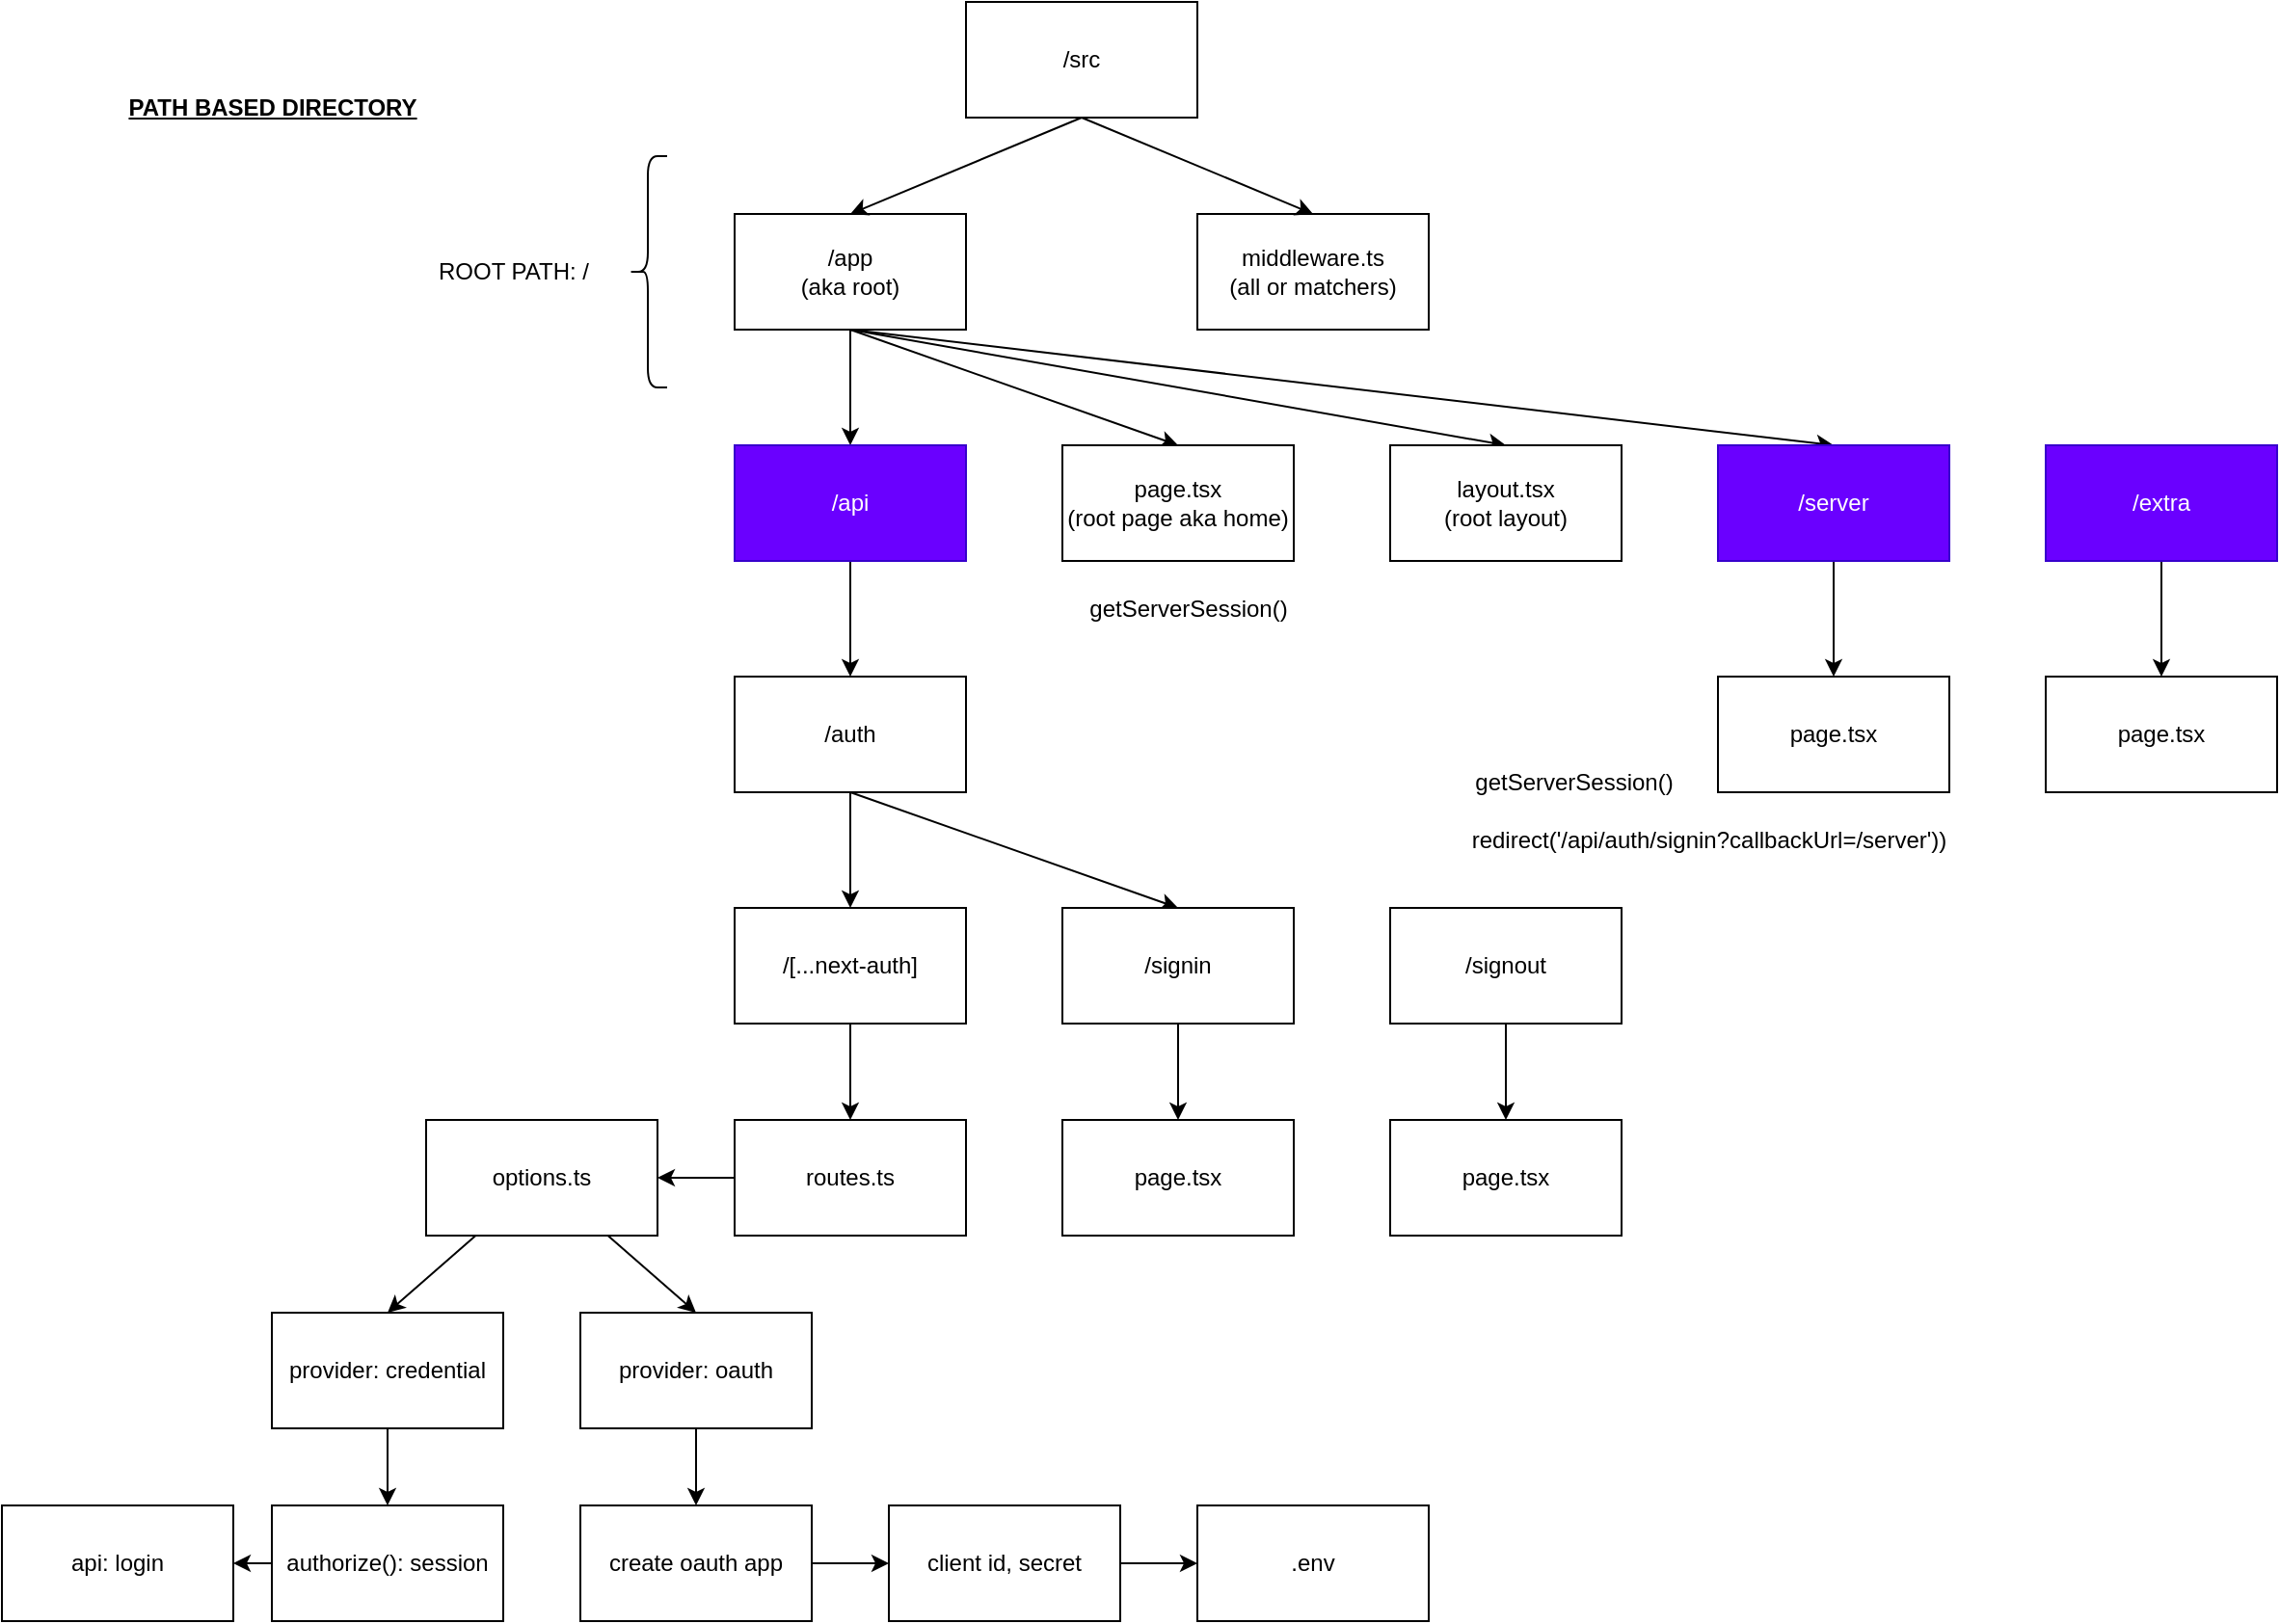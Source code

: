 <mxfile>
    <diagram id="oJe3dtEBABIRAihNMSXG" name="dir-struct">
        <mxGraphModel dx="1485" dy="1043" grid="1" gridSize="10" guides="1" tooltips="1" connect="1" arrows="1" fold="1" page="1" pageScale="1" pageWidth="850" pageHeight="1100" math="0" shadow="0">
            <root>
                <mxCell id="0"/>
                <mxCell id="1" parent="0"/>
                <mxCell id="10" style="edgeStyle=none;html=1;" parent="1" source="2" target="3" edge="1">
                    <mxGeometry relative="1" as="geometry"/>
                </mxCell>
                <mxCell id="37" style="edgeStyle=none;html=1;entryX=0.5;entryY=0;entryDx=0;entryDy=0;exitX=0.5;exitY=1;exitDx=0;exitDy=0;" parent="1" source="2" target="26" edge="1">
                    <mxGeometry relative="1" as="geometry"/>
                </mxCell>
                <mxCell id="38" style="edgeStyle=none;html=1;exitX=0.5;exitY=1;exitDx=0;exitDy=0;entryX=0.5;entryY=0;entryDx=0;entryDy=0;" parent="1" source="2" target="27" edge="1">
                    <mxGeometry relative="1" as="geometry"/>
                </mxCell>
                <mxCell id="43" style="edgeStyle=none;html=1;exitX=0.5;exitY=1;exitDx=0;exitDy=0;entryX=0.5;entryY=0;entryDx=0;entryDy=0;" edge="1" parent="1" source="2" target="42">
                    <mxGeometry relative="1" as="geometry"/>
                </mxCell>
                <mxCell id="2" value="/app&lt;br&gt;(aka root)" style="rounded=0;whiteSpace=wrap;html=1;fontStyle=0;" parent="1" vertex="1">
                    <mxGeometry x="380" y="140" width="120" height="60" as="geometry"/>
                </mxCell>
                <mxCell id="11" style="edgeStyle=none;html=1;entryX=0.5;entryY=0;entryDx=0;entryDy=0;" parent="1" source="3" target="4" edge="1">
                    <mxGeometry relative="1" as="geometry"/>
                </mxCell>
                <mxCell id="3" value="/api" style="rounded=0;whiteSpace=wrap;html=1;fontStyle=0;fillColor=#6a00ff;fontColor=#ffffff;strokeColor=#3700CC;" parent="1" vertex="1">
                    <mxGeometry x="380" y="260" width="120" height="60" as="geometry"/>
                </mxCell>
                <mxCell id="12" style="edgeStyle=none;html=1;" parent="1" source="4" target="5" edge="1">
                    <mxGeometry relative="1" as="geometry"/>
                </mxCell>
                <mxCell id="52" style="edgeStyle=none;html=1;entryX=0.5;entryY=0;entryDx=0;entryDy=0;exitX=0.5;exitY=1;exitDx=0;exitDy=0;" edge="1" parent="1" source="4" target="49">
                    <mxGeometry relative="1" as="geometry"/>
                </mxCell>
                <mxCell id="4" value="/auth" style="rounded=0;whiteSpace=wrap;html=1;fontStyle=0" parent="1" vertex="1">
                    <mxGeometry x="380" y="380" width="120" height="60" as="geometry"/>
                </mxCell>
                <mxCell id="13" style="edgeStyle=none;html=1;exitX=0.5;exitY=1;exitDx=0;exitDy=0;entryX=0.5;entryY=0;entryDx=0;entryDy=0;" parent="1" source="5" target="7" edge="1">
                    <mxGeometry relative="1" as="geometry"/>
                </mxCell>
                <mxCell id="5" value="/[...next-auth]" style="rounded=0;whiteSpace=wrap;html=1;fontStyle=0" parent="1" vertex="1">
                    <mxGeometry x="380" y="500" width="120" height="60" as="geometry"/>
                </mxCell>
                <mxCell id="17" style="edgeStyle=none;html=1;entryX=0.5;entryY=0;entryDx=0;entryDy=0;" parent="1" source="6" target="14" edge="1">
                    <mxGeometry relative="1" as="geometry"/>
                </mxCell>
                <mxCell id="18" style="edgeStyle=none;html=1;entryX=0.5;entryY=0;entryDx=0;entryDy=0;" parent="1" source="6" target="15" edge="1">
                    <mxGeometry relative="1" as="geometry"/>
                </mxCell>
                <mxCell id="6" value="options.ts" style="rounded=0;whiteSpace=wrap;html=1;fontStyle=0" parent="1" vertex="1">
                    <mxGeometry x="220" y="610" width="120" height="60" as="geometry"/>
                </mxCell>
                <mxCell id="9" style="edgeStyle=none;html=1;entryX=1;entryY=0.5;entryDx=0;entryDy=0;" parent="1" source="7" target="6" edge="1">
                    <mxGeometry relative="1" as="geometry"/>
                </mxCell>
                <mxCell id="7" value="routes.ts" style="rounded=0;whiteSpace=wrap;html=1;fontStyle=0" parent="1" vertex="1">
                    <mxGeometry x="380" y="610" width="120" height="60" as="geometry"/>
                </mxCell>
                <mxCell id="25" style="edgeStyle=none;html=1;entryX=0.5;entryY=0;entryDx=0;entryDy=0;" parent="1" source="14" target="16" edge="1">
                    <mxGeometry relative="1" as="geometry"/>
                </mxCell>
                <mxCell id="14" value="provider: credential" style="rounded=0;whiteSpace=wrap;html=1;fontStyle=0" parent="1" vertex="1">
                    <mxGeometry x="140" y="710" width="120" height="60" as="geometry"/>
                </mxCell>
                <mxCell id="24" style="edgeStyle=none;html=1;entryX=0.5;entryY=0;entryDx=0;entryDy=0;" parent="1" source="15" target="19" edge="1">
                    <mxGeometry relative="1" as="geometry"/>
                </mxCell>
                <mxCell id="15" value="provider: oauth" style="rounded=0;whiteSpace=wrap;html=1;fontStyle=0" parent="1" vertex="1">
                    <mxGeometry x="300" y="710" width="120" height="60" as="geometry"/>
                </mxCell>
                <mxCell id="30" style="edgeStyle=none;html=1;exitX=0;exitY=0.5;exitDx=0;exitDy=0;entryX=1;entryY=0.5;entryDx=0;entryDy=0;" parent="1" source="16" target="29" edge="1">
                    <mxGeometry relative="1" as="geometry"/>
                </mxCell>
                <mxCell id="16" value="authorize(): session" style="rounded=0;whiteSpace=wrap;html=1;fontStyle=0" parent="1" vertex="1">
                    <mxGeometry x="140" y="810" width="120" height="60" as="geometry"/>
                </mxCell>
                <mxCell id="22" style="edgeStyle=none;html=1;entryX=0;entryY=0.5;entryDx=0;entryDy=0;" parent="1" source="19" target="20" edge="1">
                    <mxGeometry relative="1" as="geometry"/>
                </mxCell>
                <mxCell id="19" value="create oauth app" style="rounded=0;whiteSpace=wrap;html=1;fontStyle=0" parent="1" vertex="1">
                    <mxGeometry x="300" y="810" width="120" height="60" as="geometry"/>
                </mxCell>
                <mxCell id="23" style="edgeStyle=none;html=1;" parent="1" source="20" target="21" edge="1">
                    <mxGeometry relative="1" as="geometry"/>
                </mxCell>
                <mxCell id="20" value="client id, secret" style="rounded=0;whiteSpace=wrap;html=1;fontStyle=0" parent="1" vertex="1">
                    <mxGeometry x="460" y="810" width="120" height="60" as="geometry"/>
                </mxCell>
                <mxCell id="21" value=".env" style="rounded=0;whiteSpace=wrap;html=1;fontStyle=0" parent="1" vertex="1">
                    <mxGeometry x="620" y="810" width="120" height="60" as="geometry"/>
                </mxCell>
                <mxCell id="26" value="page.tsx&lt;br&gt;(root page aka home)" style="rounded=0;whiteSpace=wrap;html=1;fontStyle=0" parent="1" vertex="1">
                    <mxGeometry x="550" y="260" width="120" height="60" as="geometry"/>
                </mxCell>
                <mxCell id="27" value="layout.tsx&lt;br&gt;(root layout)" style="rounded=0;whiteSpace=wrap;html=1;fontStyle=0" parent="1" vertex="1">
                    <mxGeometry x="720" y="260" width="120" height="60" as="geometry"/>
                </mxCell>
                <mxCell id="29" value="api: login" style="rounded=0;whiteSpace=wrap;html=1;fontStyle=0" parent="1" vertex="1">
                    <mxGeometry y="810" width="120" height="60" as="geometry"/>
                </mxCell>
                <mxCell id="31" value="middleware.ts&lt;br&gt;(all or matchers)" style="rounded=0;whiteSpace=wrap;html=1;fontStyle=0" parent="1" vertex="1">
                    <mxGeometry x="620" y="140" width="120" height="60" as="geometry"/>
                </mxCell>
                <mxCell id="35" style="edgeStyle=none;html=1;entryX=0.5;entryY=0;entryDx=0;entryDy=0;exitX=0.5;exitY=1;exitDx=0;exitDy=0;" parent="1" source="34" target="2" edge="1">
                    <mxGeometry relative="1" as="geometry"/>
                </mxCell>
                <mxCell id="36" style="edgeStyle=none;html=1;entryX=0.5;entryY=0;entryDx=0;entryDy=0;exitX=0.5;exitY=1;exitDx=0;exitDy=0;" parent="1" source="34" target="31" edge="1">
                    <mxGeometry relative="1" as="geometry"/>
                </mxCell>
                <mxCell id="34" value="/src" style="rounded=0;whiteSpace=wrap;html=1;fontStyle=0" parent="1" vertex="1">
                    <mxGeometry x="500" y="30" width="120" height="60" as="geometry"/>
                </mxCell>
                <mxCell id="39" value="" style="shape=curlyBracket;whiteSpace=wrap;html=1;rounded=1;labelPosition=left;verticalLabelPosition=middle;align=right;verticalAlign=middle;" parent="1" vertex="1">
                    <mxGeometry x="325" y="110" width="20" height="120" as="geometry"/>
                </mxCell>
                <mxCell id="40" value="ROOT PATH: /" style="text;html=1;align=center;verticalAlign=middle;resizable=0;points=[];autosize=1;strokeColor=none;fillColor=none;" parent="1" vertex="1">
                    <mxGeometry x="215" y="155" width="100" height="30" as="geometry"/>
                </mxCell>
                <mxCell id="41" value="getServerSession()" style="text;html=1;align=center;verticalAlign=middle;resizable=0;points=[];autosize=1;strokeColor=none;fillColor=none;" vertex="1" parent="1">
                    <mxGeometry x="550" y="330" width="130" height="30" as="geometry"/>
                </mxCell>
                <mxCell id="46" style="edgeStyle=none;html=1;entryX=0.5;entryY=0;entryDx=0;entryDy=0;" edge="1" parent="1" source="42" target="44">
                    <mxGeometry relative="1" as="geometry"/>
                </mxCell>
                <mxCell id="42" value="/server" style="rounded=0;whiteSpace=wrap;html=1;fontStyle=0;fillColor=#6a00ff;fontColor=#ffffff;strokeColor=#3700CC;" vertex="1" parent="1">
                    <mxGeometry x="890" y="260" width="120" height="60" as="geometry"/>
                </mxCell>
                <mxCell id="44" value="page.tsx" style="rounded=0;whiteSpace=wrap;html=1;fontStyle=0" vertex="1" parent="1">
                    <mxGeometry x="890" y="380" width="120" height="60" as="geometry"/>
                </mxCell>
                <mxCell id="47" value="redirect('/api/auth/signin?callbackUrl=/server'))" style="text;html=1;align=center;verticalAlign=middle;resizable=0;points=[];autosize=1;strokeColor=none;fillColor=none;" vertex="1" parent="1">
                    <mxGeometry x="750" y="450" width="270" height="30" as="geometry"/>
                </mxCell>
                <mxCell id="48" value="getServerSession()" style="text;html=1;align=center;verticalAlign=middle;resizable=0;points=[];autosize=1;strokeColor=none;fillColor=none;" vertex="1" parent="1">
                    <mxGeometry x="750" y="420" width="130" height="30" as="geometry"/>
                </mxCell>
                <mxCell id="51" style="edgeStyle=none;html=1;entryX=0.5;entryY=0;entryDx=0;entryDy=0;" edge="1" parent="1" source="49" target="50">
                    <mxGeometry relative="1" as="geometry"/>
                </mxCell>
                <mxCell id="49" value="/signin" style="rounded=0;whiteSpace=wrap;html=1;fontStyle=0" vertex="1" parent="1">
                    <mxGeometry x="550" y="500" width="120" height="60" as="geometry"/>
                </mxCell>
                <mxCell id="50" value="page.tsx" style="rounded=0;whiteSpace=wrap;html=1;fontStyle=0" vertex="1" parent="1">
                    <mxGeometry x="550" y="610" width="120" height="60" as="geometry"/>
                </mxCell>
                <mxCell id="55" style="edgeStyle=none;html=1;" edge="1" parent="1" source="53" target="54">
                    <mxGeometry relative="1" as="geometry"/>
                </mxCell>
                <mxCell id="53" value="/extra" style="rounded=0;whiteSpace=wrap;html=1;fontStyle=0;fillColor=#6a00ff;fontColor=#ffffff;strokeColor=#3700CC;" vertex="1" parent="1">
                    <mxGeometry x="1060" y="260" width="120" height="60" as="geometry"/>
                </mxCell>
                <mxCell id="54" value="page.tsx" style="rounded=0;whiteSpace=wrap;html=1;fontStyle=0" vertex="1" parent="1">
                    <mxGeometry x="1060" y="380" width="120" height="60" as="geometry"/>
                </mxCell>
                <mxCell id="58" style="edgeStyle=none;html=1;exitX=0.5;exitY=1;exitDx=0;exitDy=0;entryX=0.5;entryY=0;entryDx=0;entryDy=0;" edge="1" parent="1" source="56" target="57">
                    <mxGeometry relative="1" as="geometry"/>
                </mxCell>
                <mxCell id="56" value="/signout" style="rounded=0;whiteSpace=wrap;html=1;fontStyle=0" vertex="1" parent="1">
                    <mxGeometry x="720" y="500" width="120" height="60" as="geometry"/>
                </mxCell>
                <mxCell id="57" value="page.tsx" style="rounded=0;whiteSpace=wrap;html=1;fontStyle=0" vertex="1" parent="1">
                    <mxGeometry x="720" y="610" width="120" height="60" as="geometry"/>
                </mxCell>
                <mxCell id="67" value="PATH BASED DIRECTORY" style="text;html=1;align=center;verticalAlign=middle;resizable=0;points=[];autosize=1;strokeColor=none;fillColor=none;fontStyle=5" vertex="1" parent="1">
                    <mxGeometry x="55" y="70" width="170" height="30" as="geometry"/>
                </mxCell>
            </root>
        </mxGraphModel>
    </diagram>
    <diagram id="tn7b80P8tcMpZfOQjr6X" name="auth-context">
        <mxGraphModel dx="891" dy="-474" grid="1" gridSize="10" guides="1" tooltips="1" connect="1" arrows="1" fold="1" page="1" pageScale="1" pageWidth="850" pageHeight="1100" math="0" shadow="0">
            <root>
                <mxCell id="0"/>
                <mxCell id="1" parent="0"/>
                <mxCell id="8TFHnfbzd30hgiCAS9NH-1" style="edgeStyle=none;html=1;dashed=1;" edge="1" parent="1" source="8TFHnfbzd30hgiCAS9NH-3" target="8TFHnfbzd30hgiCAS9NH-4">
                    <mxGeometry relative="1" as="geometry"/>
                </mxCell>
                <mxCell id="8TFHnfbzd30hgiCAS9NH-2" style="edgeStyle=none;html=1;entryX=0.16;entryY=0.55;entryDx=0;entryDy=0;entryPerimeter=0;" edge="1" parent="1" source="8TFHnfbzd30hgiCAS9NH-3" target="8TFHnfbzd30hgiCAS9NH-7">
                    <mxGeometry relative="1" as="geometry"/>
                </mxCell>
                <mxCell id="8TFHnfbzd30hgiCAS9NH-3" value="Parent: Server Component" style="rounded=0;whiteSpace=wrap;html=1;fontStyle=0" vertex="1" parent="1">
                    <mxGeometry x="290" y="1213" width="120" height="60" as="geometry"/>
                </mxCell>
                <mxCell id="8TFHnfbzd30hgiCAS9NH-4" value="Child: Client Component" style="rounded=0;whiteSpace=wrap;html=1;fontStyle=0" vertex="1" parent="1">
                    <mxGeometry x="290" y="1403" width="120" height="60" as="geometry"/>
                </mxCell>
                <mxCell id="8TFHnfbzd30hgiCAS9NH-5" value="getServerSession()" style="text;html=1;align=center;verticalAlign=middle;resizable=0;points=[];autosize=1;strokeColor=none;fillColor=none;" vertex="1" parent="1">
                    <mxGeometry x="430" y="1219" width="130" height="30" as="geometry"/>
                </mxCell>
                <mxCell id="8TFHnfbzd30hgiCAS9NH-6" value="Component's Auth Flow" style="text;html=1;align=center;verticalAlign=middle;resizable=0;points=[];autosize=1;strokeColor=none;fillColor=none;fontStyle=5" vertex="1" parent="1">
                    <mxGeometry x="80" y="1326" width="160" height="30" as="geometry"/>
                </mxCell>
                <mxCell id="8TFHnfbzd30hgiCAS9NH-7" value="session" style="ellipse;shape=cloud;whiteSpace=wrap;html=1;" vertex="1" parent="1">
                    <mxGeometry x="560" y="1200" width="120" height="80" as="geometry"/>
                </mxCell>
                <mxCell id="8TFHnfbzd30hgiCAS9NH-8" value="AuthProvider" style="shape=document;whiteSpace=wrap;html=1;boundedLbl=1;" vertex="1" parent="1">
                    <mxGeometry x="290" y="1303" width="120" height="53" as="geometry"/>
                </mxCell>
                <mxCell id="8TFHnfbzd30hgiCAS9NH-9" value="Child: Client Component" style="rounded=0;whiteSpace=wrap;html=1;fontStyle=0" vertex="1" parent="1">
                    <mxGeometry x="300" y="1413" width="120" height="60" as="geometry"/>
                </mxCell>
                <mxCell id="8TFHnfbzd30hgiCAS9NH-10" value="Child: Client Component" style="rounded=0;whiteSpace=wrap;html=1;fontStyle=0" vertex="1" parent="1">
                    <mxGeometry x="310" y="1423" width="120" height="60" as="geometry"/>
                </mxCell>
                <mxCell id="8TFHnfbzd30hgiCAS9NH-11" style="edgeStyle=none;html=1;entryX=0.5;entryY=0;entryDx=0;entryDy=0;dashed=1;" edge="1" parent="1" source="8TFHnfbzd30hgiCAS9NH-13" target="8TFHnfbzd30hgiCAS9NH-18">
                    <mxGeometry relative="1" as="geometry"/>
                </mxCell>
                <mxCell id="8TFHnfbzd30hgiCAS9NH-12" style="edgeStyle=none;html=1;entryX=0.5;entryY=0;entryDx=0;entryDy=0;dashed=1;" edge="1" parent="1" source="8TFHnfbzd30hgiCAS9NH-13" target="8TFHnfbzd30hgiCAS9NH-14">
                    <mxGeometry relative="1" as="geometry"/>
                </mxCell>
                <mxCell id="8TFHnfbzd30hgiCAS9NH-13" value="Child: Client Component" style="rounded=0;whiteSpace=wrap;html=1;fontStyle=0" vertex="1" parent="1">
                    <mxGeometry x="320" y="1433" width="120" height="60" as="geometry"/>
                </mxCell>
                <mxCell id="8TFHnfbzd30hgiCAS9NH-14" value="Child: Client Component" style="rounded=0;whiteSpace=wrap;html=1;fontStyle=0" vertex="1" parent="1">
                    <mxGeometry x="420" y="1523" width="120" height="60" as="geometry"/>
                </mxCell>
                <mxCell id="8TFHnfbzd30hgiCAS9NH-15" value="Child: Client Component" style="rounded=0;whiteSpace=wrap;html=1;fontStyle=0" vertex="1" parent="1">
                    <mxGeometry x="430" y="1533" width="120" height="60" as="geometry"/>
                </mxCell>
                <mxCell id="8TFHnfbzd30hgiCAS9NH-16" value="Child: Client Component" style="rounded=0;whiteSpace=wrap;html=1;fontStyle=0" vertex="1" parent="1">
                    <mxGeometry x="440" y="1543" width="120" height="60" as="geometry"/>
                </mxCell>
                <mxCell id="8TFHnfbzd30hgiCAS9NH-17" value="Child: Client Component" style="rounded=0;whiteSpace=wrap;html=1;fontStyle=0" vertex="1" parent="1">
                    <mxGeometry x="450" y="1553" width="120" height="60" as="geometry"/>
                </mxCell>
                <mxCell id="8TFHnfbzd30hgiCAS9NH-18" value="Child: Client Component" style="rounded=0;whiteSpace=wrap;html=1;fontStyle=0" vertex="1" parent="1">
                    <mxGeometry x="210" y="1528" width="120" height="60" as="geometry"/>
                </mxCell>
                <mxCell id="8TFHnfbzd30hgiCAS9NH-19" value="Child: Client Component" style="rounded=0;whiteSpace=wrap;html=1;fontStyle=0" vertex="1" parent="1">
                    <mxGeometry x="220" y="1538" width="120" height="60" as="geometry"/>
                </mxCell>
                <mxCell id="8TFHnfbzd30hgiCAS9NH-20" value="Child: Client Component" style="rounded=0;whiteSpace=wrap;html=1;fontStyle=0" vertex="1" parent="1">
                    <mxGeometry x="230" y="1548" width="120" height="60" as="geometry"/>
                </mxCell>
                <mxCell id="8TFHnfbzd30hgiCAS9NH-21" value="Child: Client Component" style="rounded=0;whiteSpace=wrap;html=1;fontStyle=0" vertex="1" parent="1">
                    <mxGeometry x="240" y="1558" width="120" height="60" as="geometry"/>
                </mxCell>
            </root>
        </mxGraphModel>
    </diagram>
</mxfile>